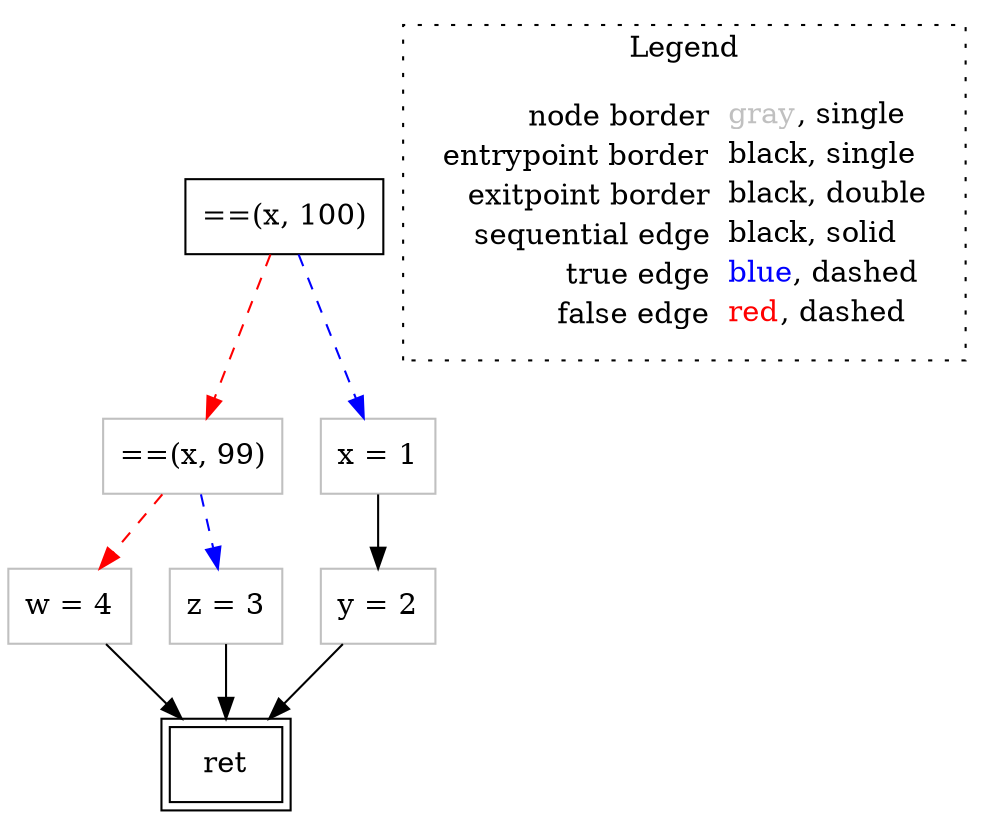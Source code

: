 digraph {
	"node0" [shape="rect",color="black",label=<==(x, 100)>];
	"node1" [shape="rect",color="gray",label=<w = 4>];
	"node2" [shape="rect",color="gray",label=<z = 3>];
	"node3" [shape="rect",color="black",peripheries="2",label=<ret>];
	"node4" [shape="rect",color="gray",label=<==(x, 99)>];
	"node5" [shape="rect",color="gray",label=<y = 2>];
	"node6" [shape="rect",color="gray",label=<x = 1>];
	"node1" -> "node3" [color="black"];
	"node0" -> "node4" [color="red",style="dashed"];
	"node0" -> "node6" [color="blue",style="dashed"];
	"node2" -> "node3" [color="black"];
	"node4" -> "node1" [color="red",style="dashed"];
	"node4" -> "node2" [color="blue",style="dashed"];
	"node5" -> "node3" [color="black"];
	"node6" -> "node5" [color="black"];
subgraph cluster_legend {
	label="Legend";
	style=dotted;
	node [shape=plaintext];
	"legend" [label=<<table border="0" cellpadding="2" cellspacing="0" cellborder="0"><tr><td align="right">node border&nbsp;</td><td align="left"><font color="gray">gray</font>, single</td></tr><tr><td align="right">entrypoint border&nbsp;</td><td align="left"><font color="black">black</font>, single</td></tr><tr><td align="right">exitpoint border&nbsp;</td><td align="left"><font color="black">black</font>, double</td></tr><tr><td align="right">sequential edge&nbsp;</td><td align="left"><font color="black">black</font>, solid</td></tr><tr><td align="right">true edge&nbsp;</td><td align="left"><font color="blue">blue</font>, dashed</td></tr><tr><td align="right">false edge&nbsp;</td><td align="left"><font color="red">red</font>, dashed</td></tr></table>>];
}

}
